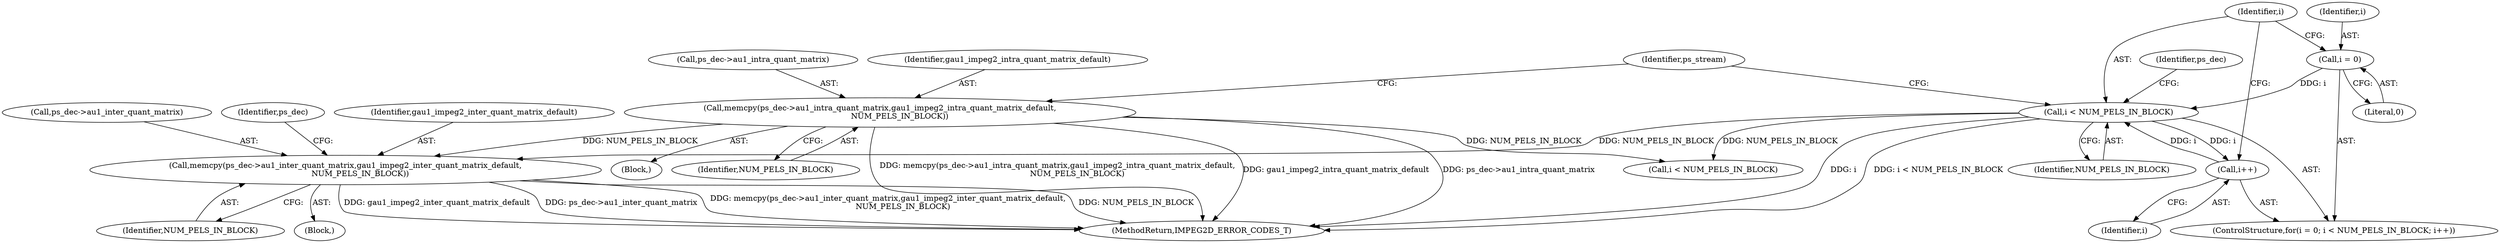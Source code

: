 digraph "0_Android_f301cff2c1ddd880d9a2c77b22602a137519867b@API" {
"1000368" [label="(Call,memcpy(ps_dec->au1_inter_quant_matrix,gau1_impeg2_inter_quant_matrix_default,\n            NUM_PELS_IN_BLOCK))"];
"1000309" [label="(Call,i < NUM_PELS_IN_BLOCK)"];
"1000312" [label="(Call,i++)"];
"1000306" [label="(Call,i = 0)"];
"1000330" [label="(Call,memcpy(ps_dec->au1_intra_quant_matrix,gau1_impeg2_intra_quant_matrix_default,\n                NUM_PELS_IN_BLOCK))"];
"1000373" [label="(Identifier,NUM_PELS_IN_BLOCK)"];
"1000311" [label="(Identifier,NUM_PELS_IN_BLOCK)"];
"1000331" [label="(Call,ps_dec->au1_intra_quant_matrix)"];
"1000334" [label="(Identifier,gau1_impeg2_intra_quant_matrix_default)"];
"1000339" [label="(Identifier,ps_stream)"];
"1000309" [label="(Call,i < NUM_PELS_IN_BLOCK)"];
"1000367" [label="(Block,)"];
"1000330" [label="(Call,memcpy(ps_dec->au1_intra_quant_matrix,gau1_impeg2_intra_quant_matrix_default,\n                NUM_PELS_IN_BLOCK))"];
"1000329" [label="(Block,)"];
"1000318" [label="(Identifier,ps_dec)"];
"1000312" [label="(Call,i++)"];
"1000310" [label="(Identifier,i)"];
"1000372" [label="(Identifier,gau1_impeg2_inter_quant_matrix_default)"];
"1000305" [label="(ControlStructure,for(i = 0; i < NUM_PELS_IN_BLOCK; i++))"];
"1000307" [label="(Identifier,i)"];
"1000369" [label="(Call,ps_dec->au1_inter_quant_matrix)"];
"1000375" [label="(Identifier,ps_dec)"];
"1000347" [label="(Call,i < NUM_PELS_IN_BLOCK)"];
"1000313" [label="(Identifier,i)"];
"1000308" [label="(Literal,0)"];
"1000335" [label="(Identifier,NUM_PELS_IN_BLOCK)"];
"1000380" [label="(MethodReturn,IMPEG2D_ERROR_CODES_T)"];
"1000306" [label="(Call,i = 0)"];
"1000368" [label="(Call,memcpy(ps_dec->au1_inter_quant_matrix,gau1_impeg2_inter_quant_matrix_default,\n            NUM_PELS_IN_BLOCK))"];
"1000368" -> "1000367"  [label="AST: "];
"1000368" -> "1000373"  [label="CFG: "];
"1000369" -> "1000368"  [label="AST: "];
"1000372" -> "1000368"  [label="AST: "];
"1000373" -> "1000368"  [label="AST: "];
"1000375" -> "1000368"  [label="CFG: "];
"1000368" -> "1000380"  [label="DDG: ps_dec->au1_inter_quant_matrix"];
"1000368" -> "1000380"  [label="DDG: memcpy(ps_dec->au1_inter_quant_matrix,gau1_impeg2_inter_quant_matrix_default,\n            NUM_PELS_IN_BLOCK)"];
"1000368" -> "1000380"  [label="DDG: NUM_PELS_IN_BLOCK"];
"1000368" -> "1000380"  [label="DDG: gau1_impeg2_inter_quant_matrix_default"];
"1000309" -> "1000368"  [label="DDG: NUM_PELS_IN_BLOCK"];
"1000330" -> "1000368"  [label="DDG: NUM_PELS_IN_BLOCK"];
"1000309" -> "1000305"  [label="AST: "];
"1000309" -> "1000311"  [label="CFG: "];
"1000310" -> "1000309"  [label="AST: "];
"1000311" -> "1000309"  [label="AST: "];
"1000318" -> "1000309"  [label="CFG: "];
"1000339" -> "1000309"  [label="CFG: "];
"1000309" -> "1000380"  [label="DDG: i"];
"1000309" -> "1000380"  [label="DDG: i < NUM_PELS_IN_BLOCK"];
"1000312" -> "1000309"  [label="DDG: i"];
"1000306" -> "1000309"  [label="DDG: i"];
"1000309" -> "1000312"  [label="DDG: i"];
"1000309" -> "1000347"  [label="DDG: NUM_PELS_IN_BLOCK"];
"1000312" -> "1000305"  [label="AST: "];
"1000312" -> "1000313"  [label="CFG: "];
"1000313" -> "1000312"  [label="AST: "];
"1000310" -> "1000312"  [label="CFG: "];
"1000306" -> "1000305"  [label="AST: "];
"1000306" -> "1000308"  [label="CFG: "];
"1000307" -> "1000306"  [label="AST: "];
"1000308" -> "1000306"  [label="AST: "];
"1000310" -> "1000306"  [label="CFG: "];
"1000330" -> "1000329"  [label="AST: "];
"1000330" -> "1000335"  [label="CFG: "];
"1000331" -> "1000330"  [label="AST: "];
"1000334" -> "1000330"  [label="AST: "];
"1000335" -> "1000330"  [label="AST: "];
"1000339" -> "1000330"  [label="CFG: "];
"1000330" -> "1000380"  [label="DDG: gau1_impeg2_intra_quant_matrix_default"];
"1000330" -> "1000380"  [label="DDG: ps_dec->au1_intra_quant_matrix"];
"1000330" -> "1000380"  [label="DDG: memcpy(ps_dec->au1_intra_quant_matrix,gau1_impeg2_intra_quant_matrix_default,\n                NUM_PELS_IN_BLOCK)"];
"1000330" -> "1000347"  [label="DDG: NUM_PELS_IN_BLOCK"];
}
